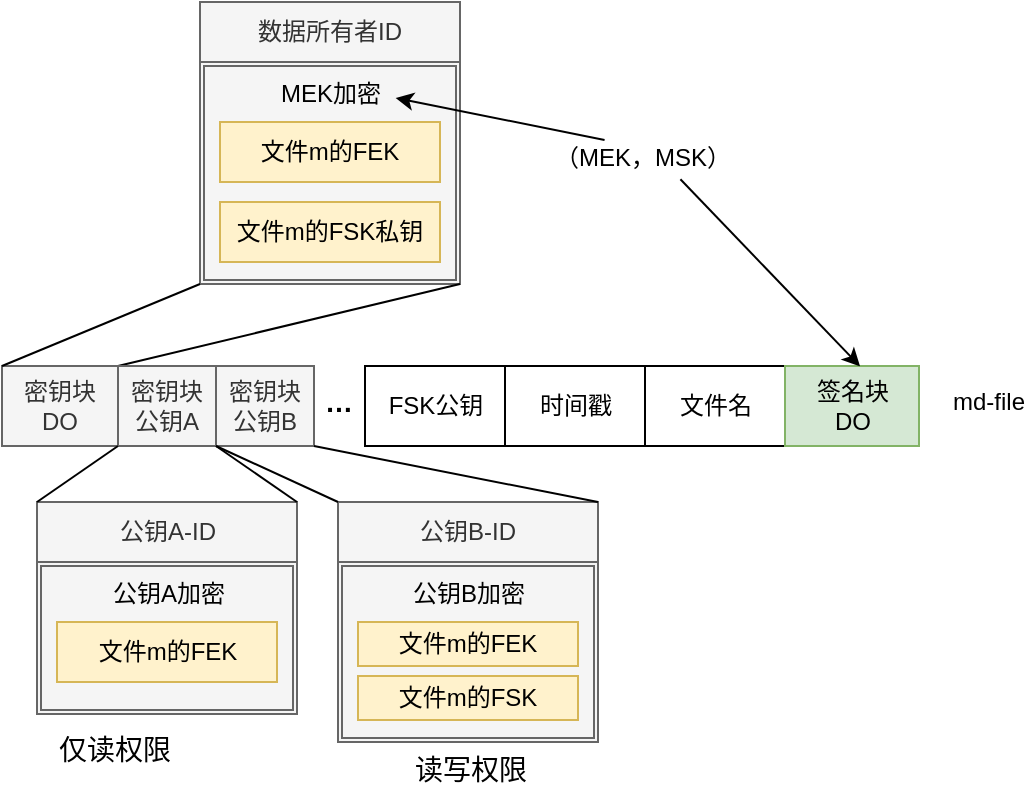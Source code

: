 <mxfile version="13.8.9-1" type="github">
  <diagram id="a45cf8ec-cd66-6f27-3ac3-be6e809c9e4a" name="Page-1">
    <mxGraphModel dx="865" dy="456" grid="0" gridSize="10" guides="1" tooltips="1" connect="1" arrows="1" fold="1" page="1" pageScale="1" pageWidth="827" pageHeight="1169" background="#ffffff" math="0" shadow="0">
      <root>
        <mxCell id="0" />
        <mxCell id="1" parent="0" />
        <mxCell id="-sCVPr15cj6SJHm08QyO-173" value="" style="shape=ext;double=1;rounded=0;whiteSpace=wrap;html=1;fillColor=#f5f5f5;strokeColor=#666666;fontColor=#333333;" vertex="1" parent="1">
          <mxGeometry x="226" y="88" width="130" height="111" as="geometry" />
        </mxCell>
        <mxCell id="-sCVPr15cj6SJHm08QyO-174" value="文件m的FSK私钥" style="rounded=0;whiteSpace=wrap;html=1;fillColor=#fff2cc;strokeColor=#d6b656;" vertex="1" parent="1">
          <mxGeometry x="236" y="158" width="110" height="30" as="geometry" />
        </mxCell>
        <mxCell id="-sCVPr15cj6SJHm08QyO-175" value="文件m的FEK" style="rounded=0;whiteSpace=wrap;html=1;fillColor=#fff2cc;strokeColor=#d6b656;" vertex="1" parent="1">
          <mxGeometry x="236" y="118" width="110" height="30" as="geometry" />
        </mxCell>
        <mxCell id="-sCVPr15cj6SJHm08QyO-176" value="MEK加密" style="text;html=1;align=center;verticalAlign=middle;resizable=0;points=[];autosize=1;" vertex="1" parent="1">
          <mxGeometry x="256" y="94" width="70" height="20" as="geometry" />
        </mxCell>
        <mxCell id="-sCVPr15cj6SJHm08QyO-177" value="数据所有者ID" style="rounded=0;whiteSpace=wrap;html=1;fillColor=#f5f5f5;strokeColor=#666666;fontColor=#333333;" vertex="1" parent="1">
          <mxGeometry x="226" y="58" width="130" height="30" as="geometry" />
        </mxCell>
        <mxCell id="-sCVPr15cj6SJHm08QyO-178" value="密钥块&lt;br&gt;DO" style="rounded=0;whiteSpace=wrap;html=1;fillColor=#f5f5f5;strokeColor=#666666;fontColor=#333333;" vertex="1" parent="1">
          <mxGeometry x="127" y="240" width="58" height="40" as="geometry" />
        </mxCell>
        <mxCell id="-sCVPr15cj6SJHm08QyO-179" value="FSK公钥" style="rounded=0;whiteSpace=wrap;html=1;" vertex="1" parent="1">
          <mxGeometry x="308.5" y="240" width="70" height="40" as="geometry" />
        </mxCell>
        <mxCell id="-sCVPr15cj6SJHm08QyO-180" value="时间戳" style="rounded=0;whiteSpace=wrap;html=1;" vertex="1" parent="1">
          <mxGeometry x="378.5" y="240" width="70" height="40" as="geometry" />
        </mxCell>
        <mxCell id="-sCVPr15cj6SJHm08QyO-181" value="文件名" style="rounded=0;whiteSpace=wrap;html=1;" vertex="1" parent="1">
          <mxGeometry x="448.5" y="240" width="70" height="40" as="geometry" />
        </mxCell>
        <mxCell id="-sCVPr15cj6SJHm08QyO-182" value="签名块&lt;br&gt;DO" style="rounded=0;whiteSpace=wrap;html=1;fillColor=#d5e8d4;strokeColor=#82b366;" vertex="1" parent="1">
          <mxGeometry x="518.5" y="240" width="67" height="40" as="geometry" />
        </mxCell>
        <mxCell id="-sCVPr15cj6SJHm08QyO-186" value="FSK公钥" style="rounded=0;whiteSpace=wrap;html=1;" vertex="1" parent="1">
          <mxGeometry x="308.5" y="240" width="70" height="40" as="geometry" />
        </mxCell>
        <mxCell id="-sCVPr15cj6SJHm08QyO-187" value="时间戳" style="rounded=0;whiteSpace=wrap;html=1;" vertex="1" parent="1">
          <mxGeometry x="378.5" y="240" width="70" height="40" as="geometry" />
        </mxCell>
        <mxCell id="-sCVPr15cj6SJHm08QyO-188" value="" style="endArrow=none;html=1;entryX=0;entryY=1;entryDx=0;entryDy=0;exitX=0;exitY=0;exitDx=0;exitDy=0;" edge="1" parent="1" source="-sCVPr15cj6SJHm08QyO-178" target="-sCVPr15cj6SJHm08QyO-173">
          <mxGeometry width="50" height="50" relative="1" as="geometry">
            <mxPoint x="379" y="242" as="sourcePoint" />
            <mxPoint x="429" y="192" as="targetPoint" />
          </mxGeometry>
        </mxCell>
        <mxCell id="-sCVPr15cj6SJHm08QyO-189" value="" style="endArrow=none;html=1;entryX=1;entryY=1;entryDx=0;entryDy=0;exitX=1;exitY=0;exitDx=0;exitDy=0;" edge="1" parent="1" source="-sCVPr15cj6SJHm08QyO-178" target="-sCVPr15cj6SJHm08QyO-173">
          <mxGeometry width="50" height="50" relative="1" as="geometry">
            <mxPoint x="231" y="243" as="sourcePoint" />
            <mxPoint x="429" y="192" as="targetPoint" />
          </mxGeometry>
        </mxCell>
        <mxCell id="-sCVPr15cj6SJHm08QyO-190" value="（MEK，MSK）" style="text;html=1;align=center;verticalAlign=middle;resizable=0;points=[];autosize=1;" vertex="1" parent="1">
          <mxGeometry x="398" y="127" width="98" height="18" as="geometry" />
        </mxCell>
        <mxCell id="-sCVPr15cj6SJHm08QyO-191" value="" style="endArrow=classic;html=1;entryX=0.969;entryY=0.599;entryDx=0;entryDy=0;entryPerimeter=0;exitX=0.309;exitY=0;exitDx=0;exitDy=0;exitPerimeter=0;" edge="1" parent="1" source="-sCVPr15cj6SJHm08QyO-190" target="-sCVPr15cj6SJHm08QyO-176">
          <mxGeometry width="50" height="50" relative="1" as="geometry">
            <mxPoint x="225" y="239" as="sourcePoint" />
            <mxPoint x="275" y="189" as="targetPoint" />
          </mxGeometry>
        </mxCell>
        <mxCell id="-sCVPr15cj6SJHm08QyO-192" value="" style="endArrow=classic;html=1;exitX=0.696;exitY=1.092;exitDx=0;exitDy=0;exitPerimeter=0;entryX=0.56;entryY=0.004;entryDx=0;entryDy=0;entryPerimeter=0;" edge="1" parent="1" source="-sCVPr15cj6SJHm08QyO-190" target="-sCVPr15cj6SJHm08QyO-182">
          <mxGeometry width="50" height="50" relative="1" as="geometry">
            <mxPoint x="225" y="239" as="sourcePoint" />
            <mxPoint x="275" y="189" as="targetPoint" />
          </mxGeometry>
        </mxCell>
        <mxCell id="-sCVPr15cj6SJHm08QyO-193" value="md-file" style="text;html=1;align=center;verticalAlign=middle;resizable=0;points=[];autosize=1;" vertex="1" parent="1">
          <mxGeometry x="597" y="248.5" width="46" height="18" as="geometry" />
        </mxCell>
        <mxCell id="-sCVPr15cj6SJHm08QyO-195" value="密钥块&lt;br&gt;公钥A" style="rounded=0;whiteSpace=wrap;html=1;fillColor=#f5f5f5;strokeColor=#666666;fontColor=#333333;" vertex="1" parent="1">
          <mxGeometry x="185" y="240" width="49" height="40" as="geometry" />
        </mxCell>
        <mxCell id="-sCVPr15cj6SJHm08QyO-207" value="密钥块&lt;br&gt;公钥B" style="rounded=0;whiteSpace=wrap;html=1;fillColor=#f5f5f5;strokeColor=#666666;fontColor=#333333;" vertex="1" parent="1">
          <mxGeometry x="234" y="240" width="49" height="40" as="geometry" />
        </mxCell>
        <mxCell id="-sCVPr15cj6SJHm08QyO-208" value="…" style="text;html=1;align=center;verticalAlign=middle;resizable=0;points=[];autosize=1;fontStyle=1;fontSize=14;" vertex="1" parent="1">
          <mxGeometry x="283" y="247" width="24" height="21" as="geometry" />
        </mxCell>
        <mxCell id="-sCVPr15cj6SJHm08QyO-209" value="" style="shape=ext;double=1;rounded=0;whiteSpace=wrap;html=1;fillColor=#f5f5f5;strokeColor=#666666;fontColor=#333333;" vertex="1" parent="1">
          <mxGeometry x="144.5" y="338" width="130" height="76" as="geometry" />
        </mxCell>
        <mxCell id="-sCVPr15cj6SJHm08QyO-211" value="文件m的FEK" style="rounded=0;whiteSpace=wrap;html=1;fillColor=#fff2cc;strokeColor=#d6b656;" vertex="1" parent="1">
          <mxGeometry x="154.5" y="368" width="110" height="30" as="geometry" />
        </mxCell>
        <mxCell id="-sCVPr15cj6SJHm08QyO-212" value="公钥A加密" style="text;html=1;align=center;verticalAlign=middle;resizable=0;points=[];autosize=1;" vertex="1" parent="1">
          <mxGeometry x="176.5" y="345" width="66" height="18" as="geometry" />
        </mxCell>
        <mxCell id="-sCVPr15cj6SJHm08QyO-213" value="公钥A-ID" style="rounded=0;whiteSpace=wrap;html=1;fillColor=#f5f5f5;strokeColor=#666666;fontColor=#333333;" vertex="1" parent="1">
          <mxGeometry x="144.5" y="308" width="130" height="30" as="geometry" />
        </mxCell>
        <mxCell id="-sCVPr15cj6SJHm08QyO-214" value="" style="shape=ext;double=1;rounded=0;whiteSpace=wrap;html=1;fillColor=#f5f5f5;strokeColor=#666666;fontColor=#333333;" vertex="1" parent="1">
          <mxGeometry x="295" y="338" width="130" height="90" as="geometry" />
        </mxCell>
        <mxCell id="-sCVPr15cj6SJHm08QyO-215" value="文件m的FEK" style="rounded=0;whiteSpace=wrap;html=1;fillColor=#fff2cc;strokeColor=#d6b656;" vertex="1" parent="1">
          <mxGeometry x="305" y="368" width="110" height="22" as="geometry" />
        </mxCell>
        <mxCell id="-sCVPr15cj6SJHm08QyO-216" value="公钥B加密" style="text;html=1;align=center;verticalAlign=middle;resizable=0;points=[];autosize=1;" vertex="1" parent="1">
          <mxGeometry x="327" y="345" width="66" height="18" as="geometry" />
        </mxCell>
        <mxCell id="-sCVPr15cj6SJHm08QyO-217" value="公钥B-ID" style="rounded=0;whiteSpace=wrap;html=1;fillColor=#f5f5f5;strokeColor=#666666;fontColor=#333333;" vertex="1" parent="1">
          <mxGeometry x="295" y="308" width="130" height="30" as="geometry" />
        </mxCell>
        <mxCell id="-sCVPr15cj6SJHm08QyO-218" value="文件m的FSK" style="rounded=0;whiteSpace=wrap;html=1;fillColor=#fff2cc;strokeColor=#d6b656;" vertex="1" parent="1">
          <mxGeometry x="305" y="395" width="110" height="22" as="geometry" />
        </mxCell>
        <mxCell id="-sCVPr15cj6SJHm08QyO-219" value="" style="endArrow=none;html=1;fontSize=14;entryX=0;entryY=1;entryDx=0;entryDy=0;exitX=0;exitY=0;exitDx=0;exitDy=0;" edge="1" parent="1" source="-sCVPr15cj6SJHm08QyO-213" target="-sCVPr15cj6SJHm08QyO-195">
          <mxGeometry width="50" height="50" relative="1" as="geometry">
            <mxPoint x="253" y="394" as="sourcePoint" />
            <mxPoint x="188" y="289" as="targetPoint" />
          </mxGeometry>
        </mxCell>
        <mxCell id="-sCVPr15cj6SJHm08QyO-220" value="" style="endArrow=none;html=1;fontSize=14;entryX=1;entryY=1;entryDx=0;entryDy=0;exitX=1;exitY=0;exitDx=0;exitDy=0;" edge="1" parent="1" source="-sCVPr15cj6SJHm08QyO-213" target="-sCVPr15cj6SJHm08QyO-195">
          <mxGeometry width="50" height="50" relative="1" as="geometry">
            <mxPoint x="253" y="394" as="sourcePoint" />
            <mxPoint x="303" y="344" as="targetPoint" />
          </mxGeometry>
        </mxCell>
        <mxCell id="-sCVPr15cj6SJHm08QyO-221" value="" style="endArrow=none;html=1;fontSize=14;entryX=0;entryY=0;entryDx=0;entryDy=0;exitX=1;exitY=1;exitDx=0;exitDy=0;" edge="1" parent="1" source="-sCVPr15cj6SJHm08QyO-195" target="-sCVPr15cj6SJHm08QyO-217">
          <mxGeometry width="50" height="50" relative="1" as="geometry">
            <mxPoint x="253" y="394" as="sourcePoint" />
            <mxPoint x="303" y="344" as="targetPoint" />
          </mxGeometry>
        </mxCell>
        <mxCell id="-sCVPr15cj6SJHm08QyO-222" value="" style="endArrow=none;html=1;fontSize=14;entryX=1;entryY=0;entryDx=0;entryDy=0;exitX=1;exitY=1;exitDx=0;exitDy=0;" edge="1" parent="1" source="-sCVPr15cj6SJHm08QyO-207" target="-sCVPr15cj6SJHm08QyO-217">
          <mxGeometry width="50" height="50" relative="1" as="geometry">
            <mxPoint x="253" y="394" as="sourcePoint" />
            <mxPoint x="303" y="344" as="targetPoint" />
          </mxGeometry>
        </mxCell>
        <mxCell id="-sCVPr15cj6SJHm08QyO-223" value="仅读权限" style="text;html=1;align=center;verticalAlign=middle;resizable=0;points=[];autosize=1;fontSize=14;" vertex="1" parent="1">
          <mxGeometry x="150" y="421" width="66" height="21" as="geometry" />
        </mxCell>
        <mxCell id="-sCVPr15cj6SJHm08QyO-224" value="读写权限" style="text;html=1;align=center;verticalAlign=middle;resizable=0;points=[];autosize=1;fontSize=14;" vertex="1" parent="1">
          <mxGeometry x="328" y="431" width="66" height="21" as="geometry" />
        </mxCell>
      </root>
    </mxGraphModel>
  </diagram>
</mxfile>

